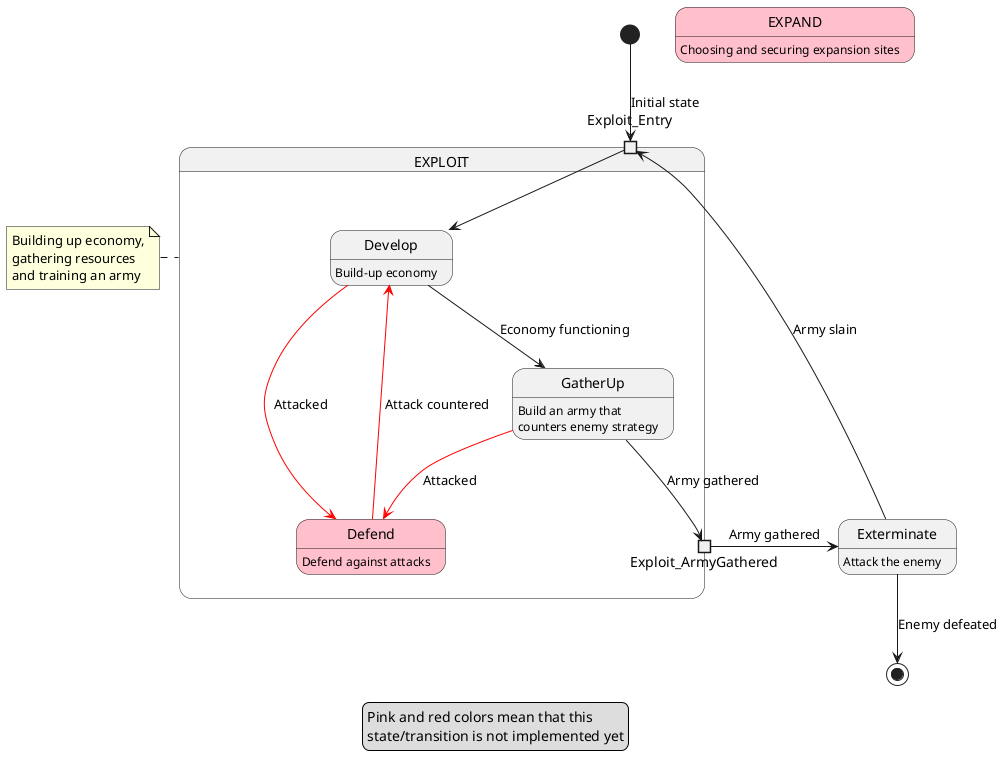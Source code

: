 @startuml controller states

state EXPLOIT {
    state Develop: Build-up economy
    state Defend #pink: Defend against attacks
    state GatherUp: Build an army that\ncounters enemy strategy

    state Exploit_Entry <<inputPin>>
    Exploit_Entry --> Develop
    Develop -[#Red]-> Defend: Attacked
    Defend -[#Red]-> Develop: Attack countered
    GatherUp -[#Red]-> Defend: Attacked
    
    Develop --> GatherUp: Economy functioning
    GatherUp -down-> Exploit_ArmyGathered <<outputPin>>: Army gathered
}

note left of EXPLOIT
Building up economy,
gathering resources 
and training an army
end note

state EXPAND #pink: Choosing and securing expansion sites
state Exterminate: Attack the enemy

[*] -down-> Exploit_Entry: Initial state

Exploit_ArmyGathered -right-> Exterminate: Army gathered

Exterminate --> [*]: Enemy defeated
Exterminate --> Exploit_Entry: Army slain


legend
Pink and red colors mean that this 
state/transition is not implemented yet
endlegend

@enduml